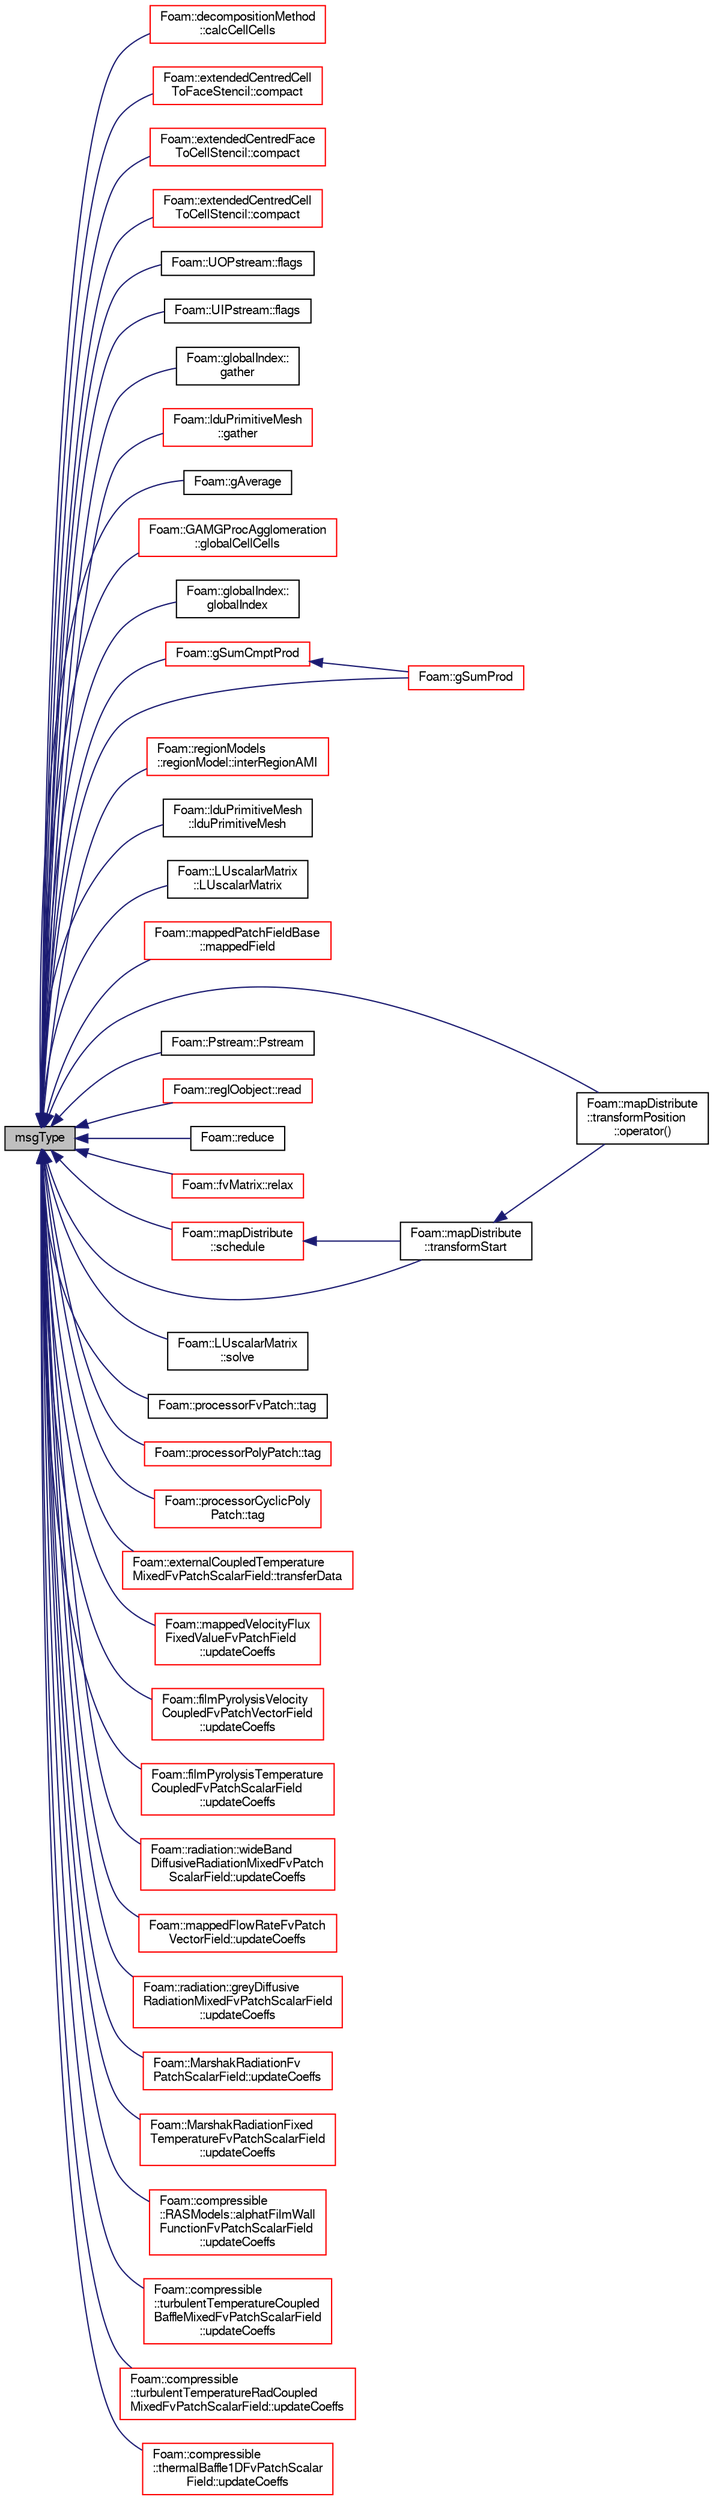 digraph "msgType"
{
  bgcolor="transparent";
  edge [fontname="FreeSans",fontsize="10",labelfontname="FreeSans",labelfontsize="10"];
  node [fontname="FreeSans",fontsize="10",shape=record];
  rankdir="LR";
  Node20039 [label="msgType",height=0.2,width=0.4,color="black", fillcolor="grey75", style="filled", fontcolor="black"];
  Node20039 -> Node20040 [dir="back",color="midnightblue",fontsize="10",style="solid",fontname="FreeSans"];
  Node20040 [label="Foam::decompositionMethod\l::calcCellCells",height=0.2,width=0.4,color="red",URL="$a28594.html#a86727d8c968e3ae5d8f394879e2b3c8a",tooltip="Helper: determine (local or global) cellCells from mesh. "];
  Node20039 -> Node20046 [dir="back",color="midnightblue",fontsize="10",style="solid",fontname="FreeSans"];
  Node20046 [label="Foam::extendedCentredCell\lToFaceStencil::compact",height=0.2,width=0.4,color="red",URL="$a22674.html#a043cdfc194924194e381a986c229569e",tooltip="After removing elements from the stencil adapt the schedule (map). "];
  Node20039 -> Node20058 [dir="back",color="midnightblue",fontsize="10",style="solid",fontname="FreeSans"];
  Node20058 [label="Foam::extendedCentredFace\lToCellStencil::compact",height=0.2,width=0.4,color="red",URL="$a22742.html#a043cdfc194924194e381a986c229569e",tooltip="After removing elements from the stencil adapt the schedule (map). "];
  Node20039 -> Node20062 [dir="back",color="midnightblue",fontsize="10",style="solid",fontname="FreeSans"];
  Node20062 [label="Foam::extendedCentredCell\lToCellStencil::compact",height=0.2,width=0.4,color="red",URL="$a22634.html#a043cdfc194924194e381a986c229569e",tooltip="After removing elements from the stencil adapt the schedule (map). "];
  Node20039 -> Node20067 [dir="back",color="midnightblue",fontsize="10",style="solid",fontname="FreeSans"];
  Node20067 [label="Foam::UOPstream::flags",height=0.2,width=0.4,color="black",URL="$a26262.html#a03ad359247e17b29c93563d7bf4e33c9",tooltip="Return flags of output stream. "];
  Node20039 -> Node20068 [dir="back",color="midnightblue",fontsize="10",style="solid",fontname="FreeSans"];
  Node20068 [label="Foam::UIPstream::flags",height=0.2,width=0.4,color="black",URL="$a26258.html#a03ad359247e17b29c93563d7bf4e33c9",tooltip="Return flags of output stream. "];
  Node20039 -> Node20069 [dir="back",color="midnightblue",fontsize="10",style="solid",fontname="FreeSans"];
  Node20069 [label="Foam::globalIndex::\lgather",height=0.2,width=0.4,color="black",URL="$a27330.html#a2e923acdce16af883ea64dddaa0fe044",tooltip="Collect data in processor order on master (== procIDs[0]). "];
  Node20039 -> Node20070 [dir="back",color="midnightblue",fontsize="10",style="solid",fontname="FreeSans"];
  Node20070 [label="Foam::lduPrimitiveMesh\l::gather",height=0.2,width=0.4,color="red",URL="$a27134.html#ad7514c3eec68fa18c472b5dfe1c2b5a4",tooltip="Gather meshes from other processors onto procIDs[0]. "];
  Node20039 -> Node20074 [dir="back",color="midnightblue",fontsize="10",style="solid",fontname="FreeSans"];
  Node20074 [label="Foam::gAverage",height=0.2,width=0.4,color="black",URL="$a21124.html#ac491cafeec5d5fd91bcbc6857d41837c"];
  Node20039 -> Node20075 [dir="back",color="midnightblue",fontsize="10",style="solid",fontname="FreeSans"];
  Node20075 [label="Foam::GAMGProcAgglomeration\l::globalCellCells",height=0.2,width=0.4,color="red",URL="$a26982.html#a59b7daeb97bb6479a59cdeacff965dc5",tooltip="Debug: calculate global cell-cells. "];
  Node20039 -> Node20077 [dir="back",color="midnightblue",fontsize="10",style="solid",fontname="FreeSans"];
  Node20077 [label="Foam::globalIndex::\lglobalIndex",height=0.2,width=0.4,color="black",URL="$a27330.html#a39ebbeaca6850dfbcf3f8c2d7305feb9",tooltip="Construct from local max size. Does communication with default. "];
  Node20039 -> Node20078 [dir="back",color="midnightblue",fontsize="10",style="solid",fontname="FreeSans"];
  Node20078 [label="Foam::gSumCmptProd",height=0.2,width=0.4,color="red",URL="$a21124.html#a0fa4576d96a3ebfaa220dae6ea9ae623"];
  Node20078 -> Node20079 [dir="back",color="midnightblue",fontsize="10",style="solid",fontname="FreeSans"];
  Node20079 [label="Foam::gSumProd",height=0.2,width=0.4,color="red",URL="$a21124.html#a12c90553f60a8289f2ca9ce82f46b381"];
  Node20039 -> Node20079 [dir="back",color="midnightblue",fontsize="10",style="solid",fontname="FreeSans"];
  Node20039 -> Node20094 [dir="back",color="midnightblue",fontsize="10",style="solid",fontname="FreeSans"];
  Node20094 [label="Foam::regionModels\l::regionModel::interRegionAMI",height=0.2,width=0.4,color="red",URL="$a28998.html#ae6f98cf640b80963b57aa58591e37009",tooltip="Create or return a new inter-region AMI object. "];
  Node20039 -> Node20072 [dir="back",color="midnightblue",fontsize="10",style="solid",fontname="FreeSans"];
  Node20072 [label="Foam::lduPrimitiveMesh\l::lduPrimitiveMesh",height=0.2,width=0.4,color="black",URL="$a27134.html#aeae1eb8af27cafdc116980dd48968d19",tooltip="Construct by combining multiple meshes. The meshes come from. "];
  Node20039 -> Node20096 [dir="back",color="midnightblue",fontsize="10",style="solid",fontname="FreeSans"];
  Node20096 [label="Foam::LUscalarMatrix\l::LUscalarMatrix",height=0.2,width=0.4,color="black",URL="$a27054.html#aebab11f1a492c2f8e5e99c3e138253ce",tooltip="Construct from lduMatrix and perform LU decomposition. "];
  Node20039 -> Node20097 [dir="back",color="midnightblue",fontsize="10",style="solid",fontname="FreeSans"];
  Node20097 [label="Foam::mappedPatchFieldBase\l::mappedField",height=0.2,width=0.4,color="red",URL="$a22162.html#a64601fddebd792642d8cefb7b7cd93f9",tooltip="Map sampleField onto *this patch. "];
  Node20039 -> Node20099 [dir="back",color="midnightblue",fontsize="10",style="solid",fontname="FreeSans"];
  Node20099 [label="Foam::mapDistribute\l::transformPosition\l::operator()",height=0.2,width=0.4,color="black",URL="$a27370.html#a11642b92fc0de1bcb065753c5eb0a46c"];
  Node20039 -> Node20100 [dir="back",color="midnightblue",fontsize="10",style="solid",fontname="FreeSans"];
  Node20100 [label="Foam::Pstream::Pstream",height=0.2,width=0.4,color="black",URL="$a26250.html#a2b31c5d4673e1c7d7366b8b6bf47830d",tooltip="Construct given optional buffer size. "];
  Node20039 -> Node20101 [dir="back",color="midnightblue",fontsize="10",style="solid",fontname="FreeSans"];
  Node20101 [label="Foam::regIOobject::read",height=0.2,width=0.4,color="red",URL="$a26334.html#af816873151ddb0126e98bb2f914d8ed5",tooltip="Read object. "];
  Node20039 -> Node22143 [dir="back",color="midnightblue",fontsize="10",style="solid",fontname="FreeSans"];
  Node22143 [label="Foam::reduce",height=0.2,width=0.4,color="black",URL="$a21124.html#ab8ee16c289a3576d52f14d6bfb963e4c"];
  Node20039 -> Node20275 [dir="back",color="midnightblue",fontsize="10",style="solid",fontname="FreeSans"];
  Node20275 [label="Foam::fvMatrix::relax",height=0.2,width=0.4,color="red",URL="$a22358.html#a06343b944c91a56352ebf646011c212e",tooltip="Relax matrix (for steady-state solution). "];
  Node20039 -> Node22144 [dir="back",color="midnightblue",fontsize="10",style="solid",fontname="FreeSans"];
  Node22144 [label="Foam::mapDistribute\l::schedule",height=0.2,width=0.4,color="red",URL="$a27362.html#a254cd11d9ff94cd14064be383685247e",tooltip="Return a schedule. Demand driven. See above. "];
  Node22144 -> Node22181 [dir="back",color="midnightblue",fontsize="10",style="solid",fontname="FreeSans"];
  Node22181 [label="Foam::mapDistribute\l::transformStart",height=0.2,width=0.4,color="black",URL="$a27362.html#a88900854e00666cd0ae74b883d692954",tooltip="Destination in constructMap for transformed elements. "];
  Node22181 -> Node20099 [dir="back",color="midnightblue",fontsize="10",style="solid",fontname="FreeSans"];
  Node20039 -> Node22182 [dir="back",color="midnightblue",fontsize="10",style="solid",fontname="FreeSans"];
  Node22182 [label="Foam::LUscalarMatrix\l::solve",height=0.2,width=0.4,color="black",URL="$a27054.html#a54fd4ebdeb504badbc4a4423f5825a25"];
  Node20039 -> Node22183 [dir="back",color="midnightblue",fontsize="10",style="solid",fontname="FreeSans"];
  Node22183 [label="Foam::processorFvPatch::tag",height=0.2,width=0.4,color="black",URL="$a22826.html#ab77cf0d97112cd354f329ffb9bcba997",tooltip="Return message tag used for sending. "];
  Node20039 -> Node22184 [dir="back",color="midnightblue",fontsize="10",style="solid",fontname="FreeSans"];
  Node22184 [label="Foam::processorPolyPatch::tag",height=0.2,width=0.4,color="red",URL="$a27454.html#ab77cf0d97112cd354f329ffb9bcba997",tooltip="Return message tag to use for communication. "];
  Node20039 -> Node22186 [dir="back",color="midnightblue",fontsize="10",style="solid",fontname="FreeSans"];
  Node22186 [label="Foam::processorCyclicPoly\lPatch::tag",height=0.2,width=0.4,color="red",URL="$a27458.html#a99a5c46d528d603fa3114da2eb23cfe1",tooltip="Return message tag to use for communication. "];
  Node20039 -> Node22211 [dir="back",color="midnightblue",fontsize="10",style="solid",fontname="FreeSans"];
  Node22211 [label="Foam::externalCoupledTemperature\lMixedFvPatchScalarField::transferData",height=0.2,width=0.4,color="red",URL="$a30778.html#aaead10f96672ca2a1e5c291111cebf1e",tooltip="Transfer data for external source. "];
  Node20039 -> Node22181 [dir="back",color="midnightblue",fontsize="10",style="solid",fontname="FreeSans"];
  Node20039 -> Node21562 [dir="back",color="midnightblue",fontsize="10",style="solid",fontname="FreeSans"];
  Node21562 [label="Foam::mappedVelocityFlux\lFixedValueFvPatchField\l::updateCoeffs",height=0.2,width=0.4,color="red",URL="$a22182.html#a7e24eafac629d3733181cd942d4c902f",tooltip="Update the coefficients associated with the patch field. "];
  Node20039 -> Node22215 [dir="back",color="midnightblue",fontsize="10",style="solid",fontname="FreeSans"];
  Node22215 [label="Foam::filmPyrolysisVelocity\lCoupledFvPatchVectorField\l::updateCoeffs",height=0.2,width=0.4,color="red",URL="$a28990.html#a7e24eafac629d3733181cd942d4c902f",tooltip="Update the coefficients associated with the patch field. "];
  Node20039 -> Node22217 [dir="back",color="midnightblue",fontsize="10",style="solid",fontname="FreeSans"];
  Node22217 [label="Foam::filmPyrolysisTemperature\lCoupledFvPatchScalarField\l::updateCoeffs",height=0.2,width=0.4,color="red",URL="$a28986.html#a7e24eafac629d3733181cd942d4c902f",tooltip="Update the coefficients associated with the patch field. "];
  Node20039 -> Node22219 [dir="back",color="midnightblue",fontsize="10",style="solid",fontname="FreeSans"];
  Node22219 [label="Foam::radiation::wideBand\lDiffusiveRadiationMixedFvPatch\lScalarField::updateCoeffs",height=0.2,width=0.4,color="red",URL="$a30010.html#a7e24eafac629d3733181cd942d4c902f",tooltip="Update the coefficients associated with the patch field. "];
  Node20039 -> Node21566 [dir="back",color="midnightblue",fontsize="10",style="solid",fontname="FreeSans"];
  Node21566 [label="Foam::mappedFlowRateFvPatch\lVectorField::updateCoeffs",height=0.2,width=0.4,color="red",URL="$a22178.html#a7e24eafac629d3733181cd942d4c902f",tooltip="Update the coefficients associated with the patch field. "];
  Node20039 -> Node22222 [dir="back",color="midnightblue",fontsize="10",style="solid",fontname="FreeSans"];
  Node22222 [label="Foam::radiation::greyDiffusive\lRadiationMixedFvPatchScalarField\l::updateCoeffs",height=0.2,width=0.4,color="red",URL="$a29990.html#a7e24eafac629d3733181cd942d4c902f",tooltip="Update the coefficients associated with the patch field. "];
  Node20039 -> Node21546 [dir="back",color="midnightblue",fontsize="10",style="solid",fontname="FreeSans"];
  Node21546 [label="Foam::MarshakRadiationFv\lPatchScalarField::updateCoeffs",height=0.2,width=0.4,color="red",URL="$a29998.html#a7e24eafac629d3733181cd942d4c902f",tooltip="Update the coefficients associated with the patch field. "];
  Node20039 -> Node21548 [dir="back",color="midnightblue",fontsize="10",style="solid",fontname="FreeSans"];
  Node21548 [label="Foam::MarshakRadiationFixed\lTemperatureFvPatchScalarField\l::updateCoeffs",height=0.2,width=0.4,color="red",URL="$a30002.html#a7e24eafac629d3733181cd942d4c902f",tooltip="Update the coefficients associated with the patch field. "];
  Node20039 -> Node22225 [dir="back",color="midnightblue",fontsize="10",style="solid",fontname="FreeSans"];
  Node22225 [label="Foam::compressible\l::RASModels::alphatFilmWall\lFunctionFvPatchScalarField\l::updateCoeffs",height=0.2,width=0.4,color="red",URL="$a29034.html#a7e24eafac629d3733181cd942d4c902f",tooltip="Update the coefficients associated with the patch field. "];
  Node20039 -> Node21568 [dir="back",color="midnightblue",fontsize="10",style="solid",fontname="FreeSans"];
  Node21568 [label="Foam::compressible\l::turbulentTemperatureCoupled\lBaffleMixedFvPatchScalarField\l::updateCoeffs",height=0.2,width=0.4,color="red",URL="$a30802.html#a7e24eafac629d3733181cd942d4c902f",tooltip="Update the coefficients associated with the patch field. "];
  Node20039 -> Node21570 [dir="back",color="midnightblue",fontsize="10",style="solid",fontname="FreeSans"];
  Node21570 [label="Foam::compressible\l::turbulentTemperatureRadCoupled\lMixedFvPatchScalarField::updateCoeffs",height=0.2,width=0.4,color="red",URL="$a30806.html#a7e24eafac629d3733181cd942d4c902f",tooltip="Update the coefficients associated with the patch field. "];
  Node20039 -> Node21577 [dir="back",color="midnightblue",fontsize="10",style="solid",fontname="FreeSans"];
  Node21577 [label="Foam::compressible\l::thermalBaffle1DFvPatchScalar\lField::updateCoeffs",height=0.2,width=0.4,color="red",URL="$a30790.html#a7e24eafac629d3733181cd942d4c902f",tooltip="Update the coefficients associated with the patch field. "];
}
